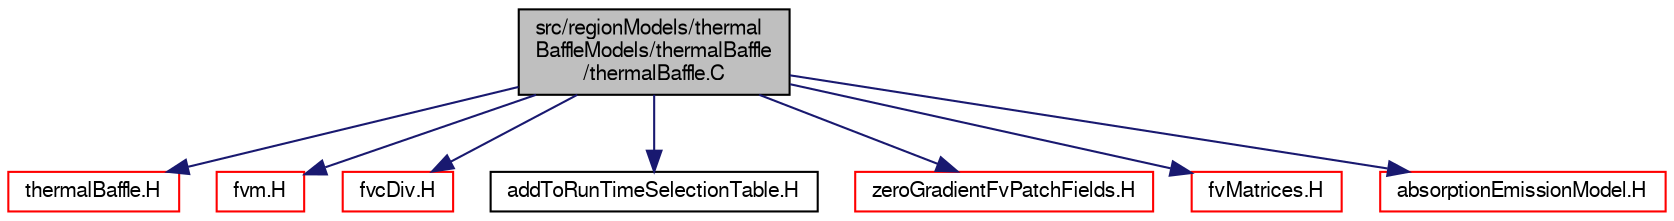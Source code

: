 digraph "src/regionModels/thermalBaffleModels/thermalBaffle/thermalBaffle.C"
{
  bgcolor="transparent";
  edge [fontname="FreeSans",fontsize="10",labelfontname="FreeSans",labelfontsize="10"];
  node [fontname="FreeSans",fontsize="10",shape=record];
  Node0 [label="src/regionModels/thermal\lBaffleModels/thermalBaffle\l/thermalBaffle.C",height=0.2,width=0.4,color="black", fillcolor="grey75", style="filled", fontcolor="black"];
  Node0 -> Node1 [color="midnightblue",fontsize="10",style="solid",fontname="FreeSans"];
  Node1 [label="thermalBaffle.H",height=0.2,width=0.4,color="red",URL="$a14432.html"];
  Node0 -> Node346 [color="midnightblue",fontsize="10",style="solid",fontname="FreeSans"];
  Node346 [label="fvm.H",height=0.2,width=0.4,color="red",URL="$a03053.html"];
  Node0 -> Node362 [color="midnightblue",fontsize="10",style="solid",fontname="FreeSans"];
  Node362 [label="fvcDiv.H",height=0.2,width=0.4,color="red",URL="$a02966.html",tooltip="Calculate the divergence of the given field. "];
  Node0 -> Node363 [color="midnightblue",fontsize="10",style="solid",fontname="FreeSans"];
  Node363 [label="addToRunTimeSelectionTable.H",height=0.2,width=0.4,color="black",URL="$a09263.html",tooltip="Macros for easy insertion into run-time selection tables. "];
  Node0 -> Node344 [color="midnightblue",fontsize="10",style="solid",fontname="FreeSans"];
  Node344 [label="zeroGradientFvPatchFields.H",height=0.2,width=0.4,color="red",URL="$a01547.html"];
  Node0 -> Node364 [color="midnightblue",fontsize="10",style="solid",fontname="FreeSans"];
  Node364 [label="fvMatrices.H",height=0.2,width=0.4,color="red",URL="$a03272.html",tooltip="A special matrix type and solver, designed for finite volume solutions of scalar equations. "];
  Node0 -> Node365 [color="midnightblue",fontsize="10",style="solid",fontname="FreeSans"];
  Node365 [label="absorptionEmissionModel.H",height=0.2,width=0.4,color="red",URL="$a16022.html"];
}
